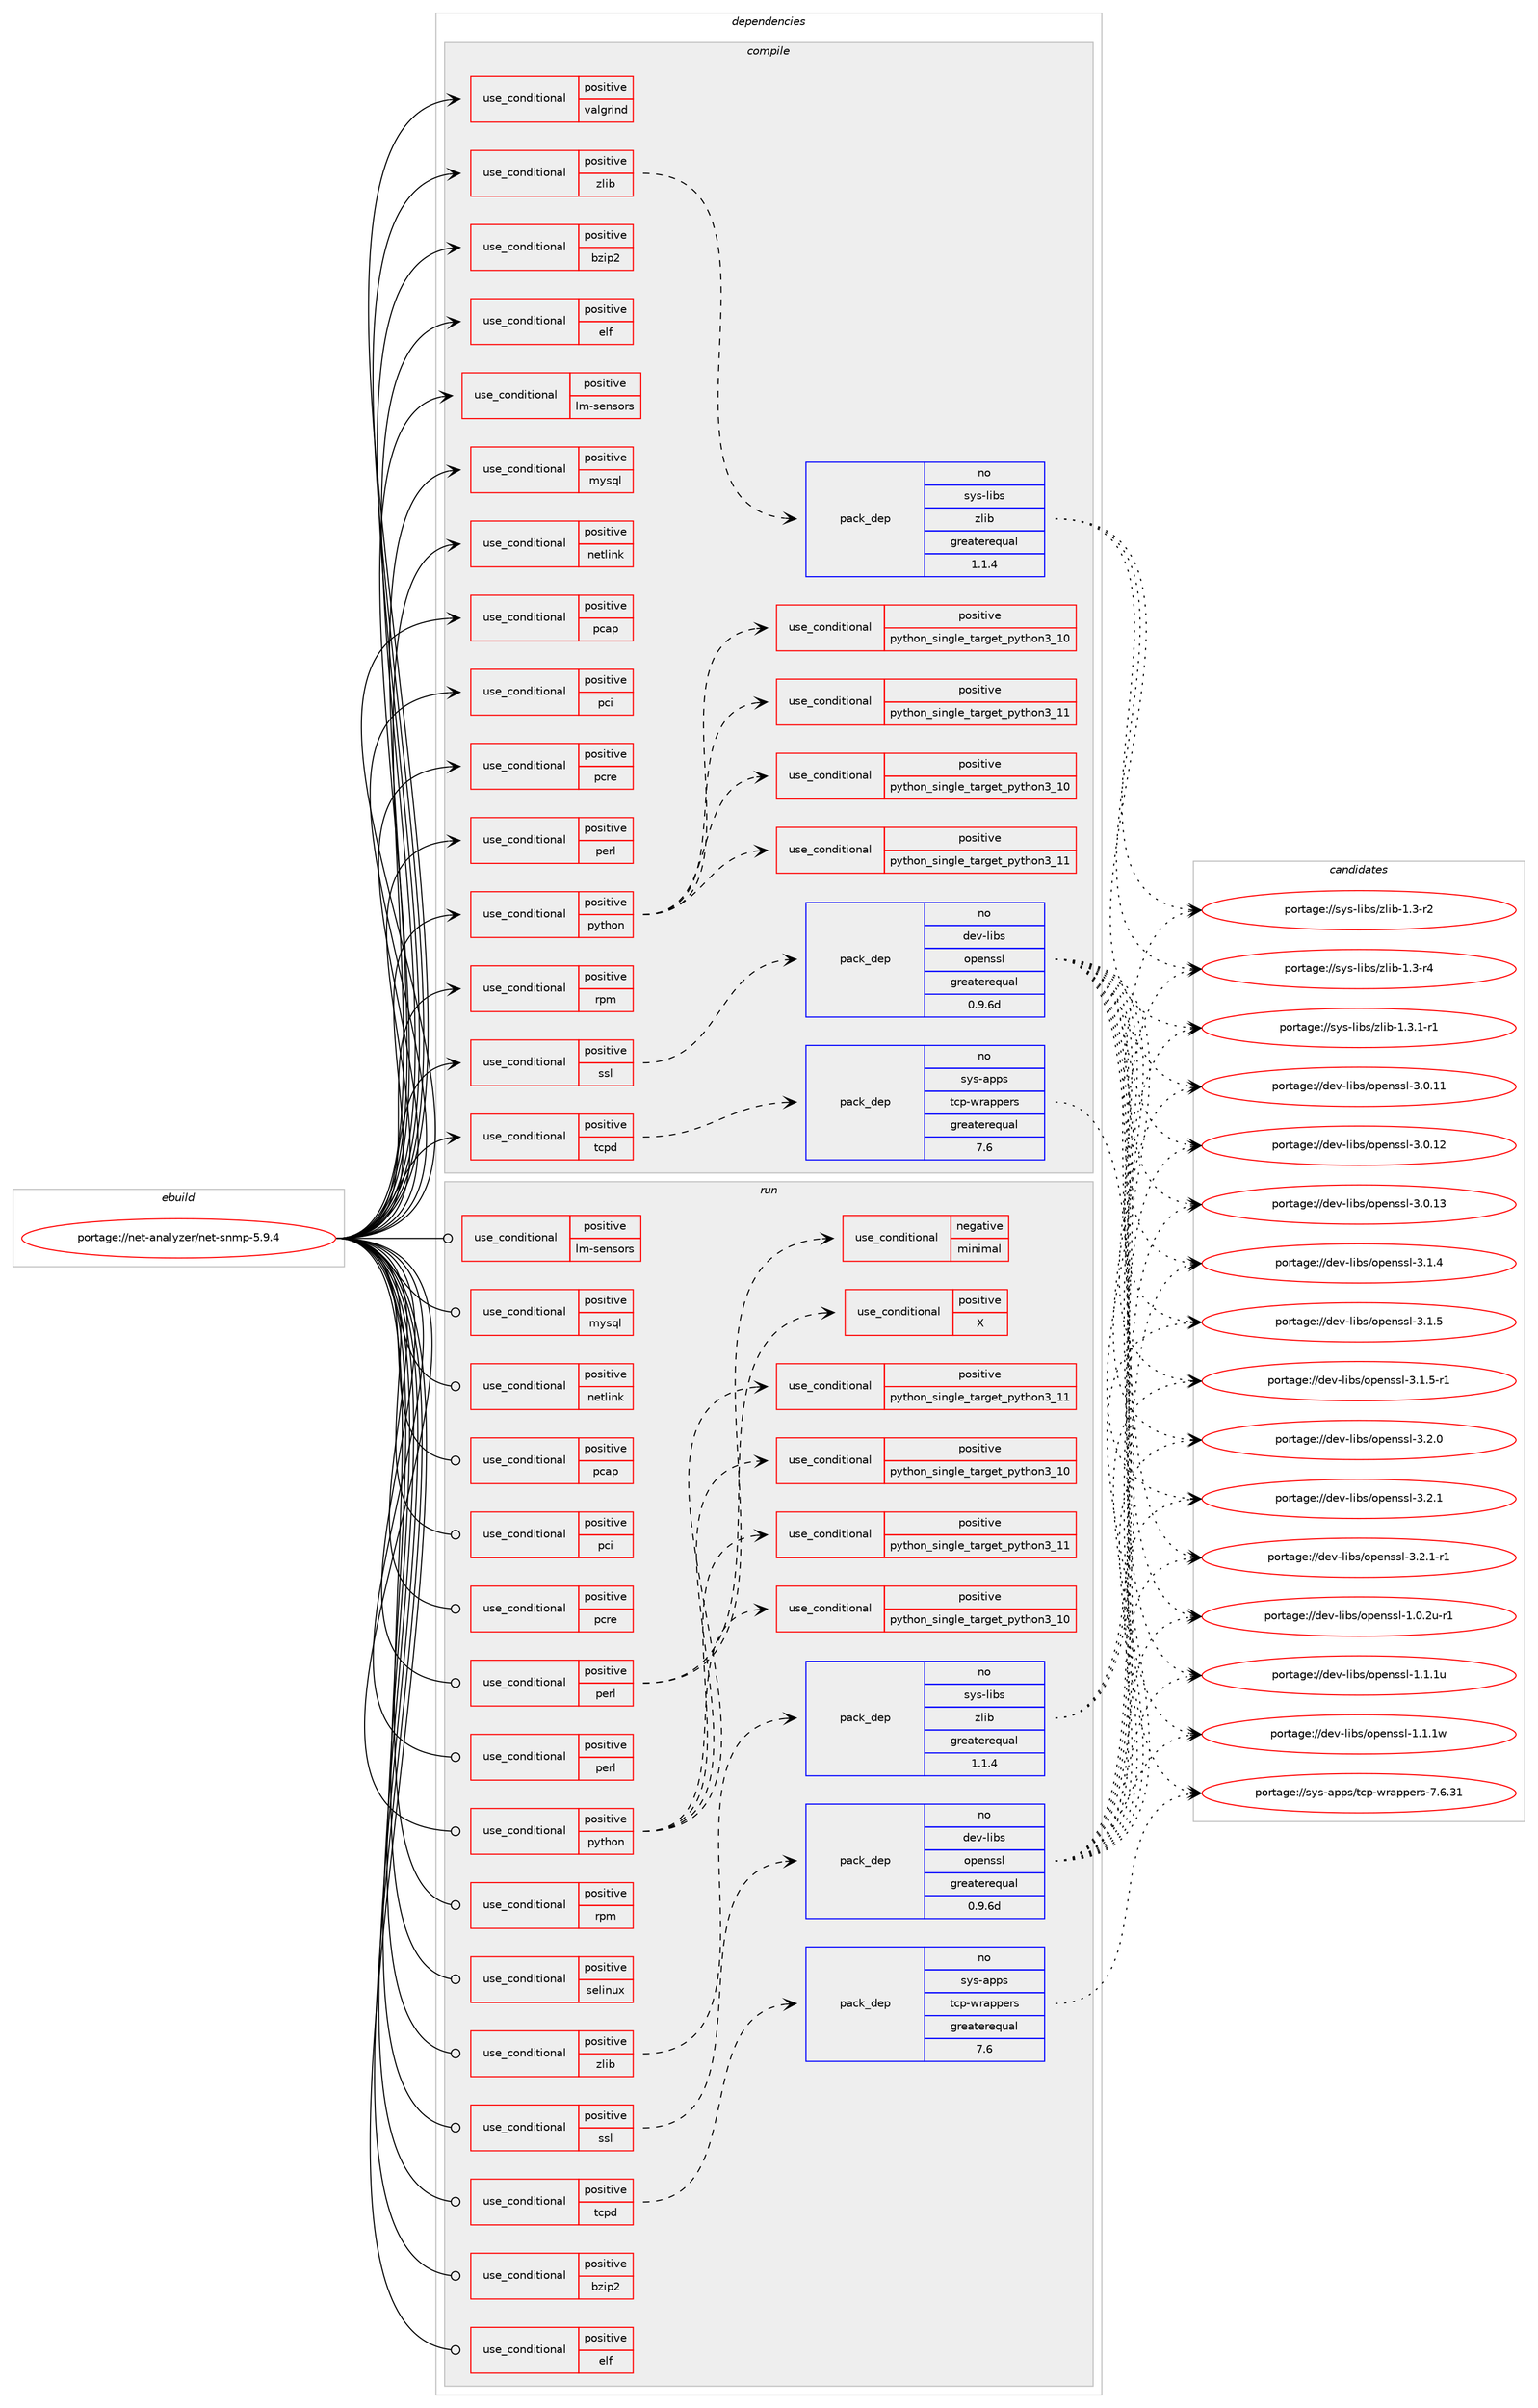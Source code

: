 digraph prolog {

# *************
# Graph options
# *************

newrank=true;
concentrate=true;
compound=true;
graph [rankdir=LR,fontname=Helvetica,fontsize=10,ranksep=1.5];#, ranksep=2.5, nodesep=0.2];
edge  [arrowhead=vee];
node  [fontname=Helvetica,fontsize=10];

# **********
# The ebuild
# **********

subgraph cluster_leftcol {
color=gray;
rank=same;
label=<<i>ebuild</i>>;
id [label="portage://net-analyzer/net-snmp-5.9.4", color=red, width=4, href="../net-analyzer/net-snmp-5.9.4.svg"];
}

# ****************
# The dependencies
# ****************

subgraph cluster_midcol {
color=gray;
label=<<i>dependencies</i>>;
subgraph cluster_compile {
fillcolor="#eeeeee";
style=filled;
label=<<i>compile</i>>;
subgraph cond186 {
dependency271 [label=<<TABLE BORDER="0" CELLBORDER="1" CELLSPACING="0" CELLPADDING="4"><TR><TD ROWSPAN="3" CELLPADDING="10">use_conditional</TD></TR><TR><TD>positive</TD></TR><TR><TD>bzip2</TD></TR></TABLE>>, shape=none, color=red];
# *** BEGIN UNKNOWN DEPENDENCY TYPE (TODO) ***
# dependency271 -> package_dependency(portage://net-analyzer/net-snmp-5.9.4,install,no,app-arch,bzip2,none,[,,],[],[])
# *** END UNKNOWN DEPENDENCY TYPE (TODO) ***

}
id:e -> dependency271:w [weight=20,style="solid",arrowhead="vee"];
subgraph cond187 {
dependency272 [label=<<TABLE BORDER="0" CELLBORDER="1" CELLSPACING="0" CELLPADDING="4"><TR><TD ROWSPAN="3" CELLPADDING="10">use_conditional</TD></TR><TR><TD>positive</TD></TR><TR><TD>elf</TD></TR></TABLE>>, shape=none, color=red];
# *** BEGIN UNKNOWN DEPENDENCY TYPE (TODO) ***
# dependency272 -> package_dependency(portage://net-analyzer/net-snmp-5.9.4,install,no,dev-libs,elfutils,none,[,,],[],[])
# *** END UNKNOWN DEPENDENCY TYPE (TODO) ***

}
id:e -> dependency272:w [weight=20,style="solid",arrowhead="vee"];
subgraph cond188 {
dependency273 [label=<<TABLE BORDER="0" CELLBORDER="1" CELLSPACING="0" CELLPADDING="4"><TR><TD ROWSPAN="3" CELLPADDING="10">use_conditional</TD></TR><TR><TD>positive</TD></TR><TR><TD>lm-sensors</TD></TR></TABLE>>, shape=none, color=red];
# *** BEGIN UNKNOWN DEPENDENCY TYPE (TODO) ***
# dependency273 -> package_dependency(portage://net-analyzer/net-snmp-5.9.4,install,no,sys-apps,lm-sensors,none,[,,],[],[])
# *** END UNKNOWN DEPENDENCY TYPE (TODO) ***

}
id:e -> dependency273:w [weight=20,style="solid",arrowhead="vee"];
subgraph cond189 {
dependency274 [label=<<TABLE BORDER="0" CELLBORDER="1" CELLSPACING="0" CELLPADDING="4"><TR><TD ROWSPAN="3" CELLPADDING="10">use_conditional</TD></TR><TR><TD>positive</TD></TR><TR><TD>mysql</TD></TR></TABLE>>, shape=none, color=red];
# *** BEGIN UNKNOWN DEPENDENCY TYPE (TODO) ***
# dependency274 -> package_dependency(portage://net-analyzer/net-snmp-5.9.4,install,no,dev-db,mysql-connector-c,none,[,,],[slot(0),equal],[])
# *** END UNKNOWN DEPENDENCY TYPE (TODO) ***

}
id:e -> dependency274:w [weight=20,style="solid",arrowhead="vee"];
subgraph cond190 {
dependency275 [label=<<TABLE BORDER="0" CELLBORDER="1" CELLSPACING="0" CELLPADDING="4"><TR><TD ROWSPAN="3" CELLPADDING="10">use_conditional</TD></TR><TR><TD>positive</TD></TR><TR><TD>netlink</TD></TR></TABLE>>, shape=none, color=red];
# *** BEGIN UNKNOWN DEPENDENCY TYPE (TODO) ***
# dependency275 -> package_dependency(portage://net-analyzer/net-snmp-5.9.4,install,no,dev-libs,libnl,none,[,,],[slot(3)],[])
# *** END UNKNOWN DEPENDENCY TYPE (TODO) ***

}
id:e -> dependency275:w [weight=20,style="solid",arrowhead="vee"];
subgraph cond191 {
dependency276 [label=<<TABLE BORDER="0" CELLBORDER="1" CELLSPACING="0" CELLPADDING="4"><TR><TD ROWSPAN="3" CELLPADDING="10">use_conditional</TD></TR><TR><TD>positive</TD></TR><TR><TD>pcap</TD></TR></TABLE>>, shape=none, color=red];
# *** BEGIN UNKNOWN DEPENDENCY TYPE (TODO) ***
# dependency276 -> package_dependency(portage://net-analyzer/net-snmp-5.9.4,install,no,net-libs,libpcap,none,[,,],[],[])
# *** END UNKNOWN DEPENDENCY TYPE (TODO) ***

}
id:e -> dependency276:w [weight=20,style="solid",arrowhead="vee"];
subgraph cond192 {
dependency277 [label=<<TABLE BORDER="0" CELLBORDER="1" CELLSPACING="0" CELLPADDING="4"><TR><TD ROWSPAN="3" CELLPADDING="10">use_conditional</TD></TR><TR><TD>positive</TD></TR><TR><TD>pci</TD></TR></TABLE>>, shape=none, color=red];
# *** BEGIN UNKNOWN DEPENDENCY TYPE (TODO) ***
# dependency277 -> package_dependency(portage://net-analyzer/net-snmp-5.9.4,install,no,sys-apps,pciutils,none,[,,],[],[])
# *** END UNKNOWN DEPENDENCY TYPE (TODO) ***

}
id:e -> dependency277:w [weight=20,style="solid",arrowhead="vee"];
subgraph cond193 {
dependency278 [label=<<TABLE BORDER="0" CELLBORDER="1" CELLSPACING="0" CELLPADDING="4"><TR><TD ROWSPAN="3" CELLPADDING="10">use_conditional</TD></TR><TR><TD>positive</TD></TR><TR><TD>pcre</TD></TR></TABLE>>, shape=none, color=red];
# *** BEGIN UNKNOWN DEPENDENCY TYPE (TODO) ***
# dependency278 -> package_dependency(portage://net-analyzer/net-snmp-5.9.4,install,no,dev-libs,libpcre,none,[,,],[],[])
# *** END UNKNOWN DEPENDENCY TYPE (TODO) ***

}
id:e -> dependency278:w [weight=20,style="solid",arrowhead="vee"];
subgraph cond194 {
dependency279 [label=<<TABLE BORDER="0" CELLBORDER="1" CELLSPACING="0" CELLPADDING="4"><TR><TD ROWSPAN="3" CELLPADDING="10">use_conditional</TD></TR><TR><TD>positive</TD></TR><TR><TD>perl</TD></TR></TABLE>>, shape=none, color=red];
# *** BEGIN UNKNOWN DEPENDENCY TYPE (TODO) ***
# dependency279 -> package_dependency(portage://net-analyzer/net-snmp-5.9.4,install,no,dev-lang,perl,none,[,,],any_same_slot,[])
# *** END UNKNOWN DEPENDENCY TYPE (TODO) ***

}
id:e -> dependency279:w [weight=20,style="solid",arrowhead="vee"];
subgraph cond195 {
dependency280 [label=<<TABLE BORDER="0" CELLBORDER="1" CELLSPACING="0" CELLPADDING="4"><TR><TD ROWSPAN="3" CELLPADDING="10">use_conditional</TD></TR><TR><TD>positive</TD></TR><TR><TD>python</TD></TR></TABLE>>, shape=none, color=red];
subgraph cond196 {
dependency281 [label=<<TABLE BORDER="0" CELLBORDER="1" CELLSPACING="0" CELLPADDING="4"><TR><TD ROWSPAN="3" CELLPADDING="10">use_conditional</TD></TR><TR><TD>positive</TD></TR><TR><TD>python_single_target_python3_10</TD></TR></TABLE>>, shape=none, color=red];
# *** BEGIN UNKNOWN DEPENDENCY TYPE (TODO) ***
# dependency281 -> package_dependency(portage://net-analyzer/net-snmp-5.9.4,install,no,dev-python,setuptools,none,[,,],[],[use(enable(python_targets_python3_10),negative)])
# *** END UNKNOWN DEPENDENCY TYPE (TODO) ***

}
dependency280:e -> dependency281:w [weight=20,style="dashed",arrowhead="vee"];
subgraph cond197 {
dependency282 [label=<<TABLE BORDER="0" CELLBORDER="1" CELLSPACING="0" CELLPADDING="4"><TR><TD ROWSPAN="3" CELLPADDING="10">use_conditional</TD></TR><TR><TD>positive</TD></TR><TR><TD>python_single_target_python3_11</TD></TR></TABLE>>, shape=none, color=red];
# *** BEGIN UNKNOWN DEPENDENCY TYPE (TODO) ***
# dependency282 -> package_dependency(portage://net-analyzer/net-snmp-5.9.4,install,no,dev-python,setuptools,none,[,,],[],[use(enable(python_targets_python3_11),negative)])
# *** END UNKNOWN DEPENDENCY TYPE (TODO) ***

}
dependency280:e -> dependency282:w [weight=20,style="dashed",arrowhead="vee"];
subgraph cond198 {
dependency283 [label=<<TABLE BORDER="0" CELLBORDER="1" CELLSPACING="0" CELLPADDING="4"><TR><TD ROWSPAN="3" CELLPADDING="10">use_conditional</TD></TR><TR><TD>positive</TD></TR><TR><TD>python_single_target_python3_10</TD></TR></TABLE>>, shape=none, color=red];
# *** BEGIN UNKNOWN DEPENDENCY TYPE (TODO) ***
# dependency283 -> package_dependency(portage://net-analyzer/net-snmp-5.9.4,install,no,dev-lang,python,none,[,,],[slot(3.10)],[])
# *** END UNKNOWN DEPENDENCY TYPE (TODO) ***

}
dependency280:e -> dependency283:w [weight=20,style="dashed",arrowhead="vee"];
subgraph cond199 {
dependency284 [label=<<TABLE BORDER="0" CELLBORDER="1" CELLSPACING="0" CELLPADDING="4"><TR><TD ROWSPAN="3" CELLPADDING="10">use_conditional</TD></TR><TR><TD>positive</TD></TR><TR><TD>python_single_target_python3_11</TD></TR></TABLE>>, shape=none, color=red];
# *** BEGIN UNKNOWN DEPENDENCY TYPE (TODO) ***
# dependency284 -> package_dependency(portage://net-analyzer/net-snmp-5.9.4,install,no,dev-lang,python,none,[,,],[slot(3.11)],[])
# *** END UNKNOWN DEPENDENCY TYPE (TODO) ***

}
dependency280:e -> dependency284:w [weight=20,style="dashed",arrowhead="vee"];
}
id:e -> dependency280:w [weight=20,style="solid",arrowhead="vee"];
subgraph cond200 {
dependency285 [label=<<TABLE BORDER="0" CELLBORDER="1" CELLSPACING="0" CELLPADDING="4"><TR><TD ROWSPAN="3" CELLPADDING="10">use_conditional</TD></TR><TR><TD>positive</TD></TR><TR><TD>rpm</TD></TR></TABLE>>, shape=none, color=red];
# *** BEGIN UNKNOWN DEPENDENCY TYPE (TODO) ***
# dependency285 -> package_dependency(portage://net-analyzer/net-snmp-5.9.4,install,no,app-arch,rpm,none,[,,],[],[])
# *** END UNKNOWN DEPENDENCY TYPE (TODO) ***

# *** BEGIN UNKNOWN DEPENDENCY TYPE (TODO) ***
# dependency285 -> package_dependency(portage://net-analyzer/net-snmp-5.9.4,install,no,dev-libs,popt,none,[,,],[],[])
# *** END UNKNOWN DEPENDENCY TYPE (TODO) ***

}
id:e -> dependency285:w [weight=20,style="solid",arrowhead="vee"];
subgraph cond201 {
dependency286 [label=<<TABLE BORDER="0" CELLBORDER="1" CELLSPACING="0" CELLPADDING="4"><TR><TD ROWSPAN="3" CELLPADDING="10">use_conditional</TD></TR><TR><TD>positive</TD></TR><TR><TD>ssl</TD></TR></TABLE>>, shape=none, color=red];
subgraph pack76 {
dependency287 [label=<<TABLE BORDER="0" CELLBORDER="1" CELLSPACING="0" CELLPADDING="4" WIDTH="220"><TR><TD ROWSPAN="6" CELLPADDING="30">pack_dep</TD></TR><TR><TD WIDTH="110">no</TD></TR><TR><TD>dev-libs</TD></TR><TR><TD>openssl</TD></TR><TR><TD>greaterequal</TD></TR><TR><TD>0.9.6d</TD></TR></TABLE>>, shape=none, color=blue];
}
dependency286:e -> dependency287:w [weight=20,style="dashed",arrowhead="vee"];
}
id:e -> dependency286:w [weight=20,style="solid",arrowhead="vee"];
subgraph cond202 {
dependency288 [label=<<TABLE BORDER="0" CELLBORDER="1" CELLSPACING="0" CELLPADDING="4"><TR><TD ROWSPAN="3" CELLPADDING="10">use_conditional</TD></TR><TR><TD>positive</TD></TR><TR><TD>tcpd</TD></TR></TABLE>>, shape=none, color=red];
subgraph pack77 {
dependency289 [label=<<TABLE BORDER="0" CELLBORDER="1" CELLSPACING="0" CELLPADDING="4" WIDTH="220"><TR><TD ROWSPAN="6" CELLPADDING="30">pack_dep</TD></TR><TR><TD WIDTH="110">no</TD></TR><TR><TD>sys-apps</TD></TR><TR><TD>tcp-wrappers</TD></TR><TR><TD>greaterequal</TD></TR><TR><TD>7.6</TD></TR></TABLE>>, shape=none, color=blue];
}
dependency288:e -> dependency289:w [weight=20,style="dashed",arrowhead="vee"];
}
id:e -> dependency288:w [weight=20,style="solid",arrowhead="vee"];
subgraph cond203 {
dependency290 [label=<<TABLE BORDER="0" CELLBORDER="1" CELLSPACING="0" CELLPADDING="4"><TR><TD ROWSPAN="3" CELLPADDING="10">use_conditional</TD></TR><TR><TD>positive</TD></TR><TR><TD>valgrind</TD></TR></TABLE>>, shape=none, color=red];
# *** BEGIN UNKNOWN DEPENDENCY TYPE (TODO) ***
# dependency290 -> package_dependency(portage://net-analyzer/net-snmp-5.9.4,install,no,dev-debug,valgrind,none,[,,],[],[])
# *** END UNKNOWN DEPENDENCY TYPE (TODO) ***

}
id:e -> dependency290:w [weight=20,style="solid",arrowhead="vee"];
subgraph cond204 {
dependency291 [label=<<TABLE BORDER="0" CELLBORDER="1" CELLSPACING="0" CELLPADDING="4"><TR><TD ROWSPAN="3" CELLPADDING="10">use_conditional</TD></TR><TR><TD>positive</TD></TR><TR><TD>zlib</TD></TR></TABLE>>, shape=none, color=red];
subgraph pack78 {
dependency292 [label=<<TABLE BORDER="0" CELLBORDER="1" CELLSPACING="0" CELLPADDING="4" WIDTH="220"><TR><TD ROWSPAN="6" CELLPADDING="30">pack_dep</TD></TR><TR><TD WIDTH="110">no</TD></TR><TR><TD>sys-libs</TD></TR><TR><TD>zlib</TD></TR><TR><TD>greaterequal</TD></TR><TR><TD>1.1.4</TD></TR></TABLE>>, shape=none, color=blue];
}
dependency291:e -> dependency292:w [weight=20,style="dashed",arrowhead="vee"];
}
id:e -> dependency291:w [weight=20,style="solid",arrowhead="vee"];
# *** BEGIN UNKNOWN DEPENDENCY TYPE (TODO) ***
# id -> package_dependency(portage://net-analyzer/net-snmp-5.9.4,install,no,virtual,libcrypt,none,[,,],any_same_slot,[])
# *** END UNKNOWN DEPENDENCY TYPE (TODO) ***

}
subgraph cluster_compileandrun {
fillcolor="#eeeeee";
style=filled;
label=<<i>compile and run</i>>;
}
subgraph cluster_run {
fillcolor="#eeeeee";
style=filled;
label=<<i>run</i>>;
subgraph cond205 {
dependency293 [label=<<TABLE BORDER="0" CELLBORDER="1" CELLSPACING="0" CELLPADDING="4"><TR><TD ROWSPAN="3" CELLPADDING="10">use_conditional</TD></TR><TR><TD>positive</TD></TR><TR><TD>bzip2</TD></TR></TABLE>>, shape=none, color=red];
# *** BEGIN UNKNOWN DEPENDENCY TYPE (TODO) ***
# dependency293 -> package_dependency(portage://net-analyzer/net-snmp-5.9.4,run,no,app-arch,bzip2,none,[,,],[],[])
# *** END UNKNOWN DEPENDENCY TYPE (TODO) ***

}
id:e -> dependency293:w [weight=20,style="solid",arrowhead="odot"];
subgraph cond206 {
dependency294 [label=<<TABLE BORDER="0" CELLBORDER="1" CELLSPACING="0" CELLPADDING="4"><TR><TD ROWSPAN="3" CELLPADDING="10">use_conditional</TD></TR><TR><TD>positive</TD></TR><TR><TD>elf</TD></TR></TABLE>>, shape=none, color=red];
# *** BEGIN UNKNOWN DEPENDENCY TYPE (TODO) ***
# dependency294 -> package_dependency(portage://net-analyzer/net-snmp-5.9.4,run,no,dev-libs,elfutils,none,[,,],[],[])
# *** END UNKNOWN DEPENDENCY TYPE (TODO) ***

}
id:e -> dependency294:w [weight=20,style="solid",arrowhead="odot"];
subgraph cond207 {
dependency295 [label=<<TABLE BORDER="0" CELLBORDER="1" CELLSPACING="0" CELLPADDING="4"><TR><TD ROWSPAN="3" CELLPADDING="10">use_conditional</TD></TR><TR><TD>positive</TD></TR><TR><TD>lm-sensors</TD></TR></TABLE>>, shape=none, color=red];
# *** BEGIN UNKNOWN DEPENDENCY TYPE (TODO) ***
# dependency295 -> package_dependency(portage://net-analyzer/net-snmp-5.9.4,run,no,sys-apps,lm-sensors,none,[,,],[],[])
# *** END UNKNOWN DEPENDENCY TYPE (TODO) ***

}
id:e -> dependency295:w [weight=20,style="solid",arrowhead="odot"];
subgraph cond208 {
dependency296 [label=<<TABLE BORDER="0" CELLBORDER="1" CELLSPACING="0" CELLPADDING="4"><TR><TD ROWSPAN="3" CELLPADDING="10">use_conditional</TD></TR><TR><TD>positive</TD></TR><TR><TD>mysql</TD></TR></TABLE>>, shape=none, color=red];
# *** BEGIN UNKNOWN DEPENDENCY TYPE (TODO) ***
# dependency296 -> package_dependency(portage://net-analyzer/net-snmp-5.9.4,run,no,dev-db,mysql-connector-c,none,[,,],[slot(0),equal],[])
# *** END UNKNOWN DEPENDENCY TYPE (TODO) ***

}
id:e -> dependency296:w [weight=20,style="solid",arrowhead="odot"];
subgraph cond209 {
dependency297 [label=<<TABLE BORDER="0" CELLBORDER="1" CELLSPACING="0" CELLPADDING="4"><TR><TD ROWSPAN="3" CELLPADDING="10">use_conditional</TD></TR><TR><TD>positive</TD></TR><TR><TD>netlink</TD></TR></TABLE>>, shape=none, color=red];
# *** BEGIN UNKNOWN DEPENDENCY TYPE (TODO) ***
# dependency297 -> package_dependency(portage://net-analyzer/net-snmp-5.9.4,run,no,dev-libs,libnl,none,[,,],[slot(3)],[])
# *** END UNKNOWN DEPENDENCY TYPE (TODO) ***

}
id:e -> dependency297:w [weight=20,style="solid",arrowhead="odot"];
subgraph cond210 {
dependency298 [label=<<TABLE BORDER="0" CELLBORDER="1" CELLSPACING="0" CELLPADDING="4"><TR><TD ROWSPAN="3" CELLPADDING="10">use_conditional</TD></TR><TR><TD>positive</TD></TR><TR><TD>pcap</TD></TR></TABLE>>, shape=none, color=red];
# *** BEGIN UNKNOWN DEPENDENCY TYPE (TODO) ***
# dependency298 -> package_dependency(portage://net-analyzer/net-snmp-5.9.4,run,no,net-libs,libpcap,none,[,,],[],[])
# *** END UNKNOWN DEPENDENCY TYPE (TODO) ***

}
id:e -> dependency298:w [weight=20,style="solid",arrowhead="odot"];
subgraph cond211 {
dependency299 [label=<<TABLE BORDER="0" CELLBORDER="1" CELLSPACING="0" CELLPADDING="4"><TR><TD ROWSPAN="3" CELLPADDING="10">use_conditional</TD></TR><TR><TD>positive</TD></TR><TR><TD>pci</TD></TR></TABLE>>, shape=none, color=red];
# *** BEGIN UNKNOWN DEPENDENCY TYPE (TODO) ***
# dependency299 -> package_dependency(portage://net-analyzer/net-snmp-5.9.4,run,no,sys-apps,pciutils,none,[,,],[],[])
# *** END UNKNOWN DEPENDENCY TYPE (TODO) ***

}
id:e -> dependency299:w [weight=20,style="solid",arrowhead="odot"];
subgraph cond212 {
dependency300 [label=<<TABLE BORDER="0" CELLBORDER="1" CELLSPACING="0" CELLPADDING="4"><TR><TD ROWSPAN="3" CELLPADDING="10">use_conditional</TD></TR><TR><TD>positive</TD></TR><TR><TD>pcre</TD></TR></TABLE>>, shape=none, color=red];
# *** BEGIN UNKNOWN DEPENDENCY TYPE (TODO) ***
# dependency300 -> package_dependency(portage://net-analyzer/net-snmp-5.9.4,run,no,dev-libs,libpcre,none,[,,],[],[])
# *** END UNKNOWN DEPENDENCY TYPE (TODO) ***

}
id:e -> dependency300:w [weight=20,style="solid",arrowhead="odot"];
subgraph cond213 {
dependency301 [label=<<TABLE BORDER="0" CELLBORDER="1" CELLSPACING="0" CELLPADDING="4"><TR><TD ROWSPAN="3" CELLPADDING="10">use_conditional</TD></TR><TR><TD>positive</TD></TR><TR><TD>perl</TD></TR></TABLE>>, shape=none, color=red];
subgraph cond214 {
dependency302 [label=<<TABLE BORDER="0" CELLBORDER="1" CELLSPACING="0" CELLPADDING="4"><TR><TD ROWSPAN="3" CELLPADDING="10">use_conditional</TD></TR><TR><TD>positive</TD></TR><TR><TD>X</TD></TR></TABLE>>, shape=none, color=red];
# *** BEGIN UNKNOWN DEPENDENCY TYPE (TODO) ***
# dependency302 -> package_dependency(portage://net-analyzer/net-snmp-5.9.4,run,no,dev-perl,Tk,none,[,,],[],[])
# *** END UNKNOWN DEPENDENCY TYPE (TODO) ***

}
dependency301:e -> dependency302:w [weight=20,style="dashed",arrowhead="vee"];
subgraph cond215 {
dependency303 [label=<<TABLE BORDER="0" CELLBORDER="1" CELLSPACING="0" CELLPADDING="4"><TR><TD ROWSPAN="3" CELLPADDING="10">use_conditional</TD></TR><TR><TD>negative</TD></TR><TR><TD>minimal</TD></TR></TABLE>>, shape=none, color=red];
# *** BEGIN UNKNOWN DEPENDENCY TYPE (TODO) ***
# dependency303 -> package_dependency(portage://net-analyzer/net-snmp-5.9.4,run,no,virtual,perl-Carp,none,[,,],[],[])
# *** END UNKNOWN DEPENDENCY TYPE (TODO) ***

# *** BEGIN UNKNOWN DEPENDENCY TYPE (TODO) ***
# dependency303 -> package_dependency(portage://net-analyzer/net-snmp-5.9.4,run,no,virtual,perl-Data-Dumper,none,[,,],[],[])
# *** END UNKNOWN DEPENDENCY TYPE (TODO) ***

# *** BEGIN UNKNOWN DEPENDENCY TYPE (TODO) ***
# dependency303 -> package_dependency(portage://net-analyzer/net-snmp-5.9.4,run,no,virtual,perl-Getopt-Long,none,[,,],[],[])
# *** END UNKNOWN DEPENDENCY TYPE (TODO) ***

# *** BEGIN UNKNOWN DEPENDENCY TYPE (TODO) ***
# dependency303 -> package_dependency(portage://net-analyzer/net-snmp-5.9.4,run,no,dev-perl,JSON,none,[,,],[],[])
# *** END UNKNOWN DEPENDENCY TYPE (TODO) ***

# *** BEGIN UNKNOWN DEPENDENCY TYPE (TODO) ***
# dependency303 -> package_dependency(portage://net-analyzer/net-snmp-5.9.4,run,no,dev-perl,Mail-Sender,none,[,,],[],[])
# *** END UNKNOWN DEPENDENCY TYPE (TODO) ***

# *** BEGIN UNKNOWN DEPENDENCY TYPE (TODO) ***
# dependency303 -> package_dependency(portage://net-analyzer/net-snmp-5.9.4,run,no,dev-perl,TermReadKey,none,[,,],[],[])
# *** END UNKNOWN DEPENDENCY TYPE (TODO) ***

# *** BEGIN UNKNOWN DEPENDENCY TYPE (TODO) ***
# dependency303 -> package_dependency(portage://net-analyzer/net-snmp-5.9.4,run,no,virtual,perl-Term-ReadLine,none,[,,],[],[])
# *** END UNKNOWN DEPENDENCY TYPE (TODO) ***

}
dependency301:e -> dependency303:w [weight=20,style="dashed",arrowhead="vee"];
}
id:e -> dependency301:w [weight=20,style="solid",arrowhead="odot"];
subgraph cond216 {
dependency304 [label=<<TABLE BORDER="0" CELLBORDER="1" CELLSPACING="0" CELLPADDING="4"><TR><TD ROWSPAN="3" CELLPADDING="10">use_conditional</TD></TR><TR><TD>positive</TD></TR><TR><TD>perl</TD></TR></TABLE>>, shape=none, color=red];
# *** BEGIN UNKNOWN DEPENDENCY TYPE (TODO) ***
# dependency304 -> package_dependency(portage://net-analyzer/net-snmp-5.9.4,run,no,dev-lang,perl,none,[,,],any_same_slot,[])
# *** END UNKNOWN DEPENDENCY TYPE (TODO) ***

}
id:e -> dependency304:w [weight=20,style="solid",arrowhead="odot"];
subgraph cond217 {
dependency305 [label=<<TABLE BORDER="0" CELLBORDER="1" CELLSPACING="0" CELLPADDING="4"><TR><TD ROWSPAN="3" CELLPADDING="10">use_conditional</TD></TR><TR><TD>positive</TD></TR><TR><TD>python</TD></TR></TABLE>>, shape=none, color=red];
subgraph cond218 {
dependency306 [label=<<TABLE BORDER="0" CELLBORDER="1" CELLSPACING="0" CELLPADDING="4"><TR><TD ROWSPAN="3" CELLPADDING="10">use_conditional</TD></TR><TR><TD>positive</TD></TR><TR><TD>python_single_target_python3_10</TD></TR></TABLE>>, shape=none, color=red];
# *** BEGIN UNKNOWN DEPENDENCY TYPE (TODO) ***
# dependency306 -> package_dependency(portage://net-analyzer/net-snmp-5.9.4,run,no,dev-python,setuptools,none,[,,],[],[use(enable(python_targets_python3_10),negative)])
# *** END UNKNOWN DEPENDENCY TYPE (TODO) ***

}
dependency305:e -> dependency306:w [weight=20,style="dashed",arrowhead="vee"];
subgraph cond219 {
dependency307 [label=<<TABLE BORDER="0" CELLBORDER="1" CELLSPACING="0" CELLPADDING="4"><TR><TD ROWSPAN="3" CELLPADDING="10">use_conditional</TD></TR><TR><TD>positive</TD></TR><TR><TD>python_single_target_python3_11</TD></TR></TABLE>>, shape=none, color=red];
# *** BEGIN UNKNOWN DEPENDENCY TYPE (TODO) ***
# dependency307 -> package_dependency(portage://net-analyzer/net-snmp-5.9.4,run,no,dev-python,setuptools,none,[,,],[],[use(enable(python_targets_python3_11),negative)])
# *** END UNKNOWN DEPENDENCY TYPE (TODO) ***

}
dependency305:e -> dependency307:w [weight=20,style="dashed",arrowhead="vee"];
subgraph cond220 {
dependency308 [label=<<TABLE BORDER="0" CELLBORDER="1" CELLSPACING="0" CELLPADDING="4"><TR><TD ROWSPAN="3" CELLPADDING="10">use_conditional</TD></TR><TR><TD>positive</TD></TR><TR><TD>python_single_target_python3_10</TD></TR></TABLE>>, shape=none, color=red];
# *** BEGIN UNKNOWN DEPENDENCY TYPE (TODO) ***
# dependency308 -> package_dependency(portage://net-analyzer/net-snmp-5.9.4,run,no,dev-lang,python,none,[,,],[slot(3.10)],[])
# *** END UNKNOWN DEPENDENCY TYPE (TODO) ***

}
dependency305:e -> dependency308:w [weight=20,style="dashed",arrowhead="vee"];
subgraph cond221 {
dependency309 [label=<<TABLE BORDER="0" CELLBORDER="1" CELLSPACING="0" CELLPADDING="4"><TR><TD ROWSPAN="3" CELLPADDING="10">use_conditional</TD></TR><TR><TD>positive</TD></TR><TR><TD>python_single_target_python3_11</TD></TR></TABLE>>, shape=none, color=red];
# *** BEGIN UNKNOWN DEPENDENCY TYPE (TODO) ***
# dependency309 -> package_dependency(portage://net-analyzer/net-snmp-5.9.4,run,no,dev-lang,python,none,[,,],[slot(3.11)],[])
# *** END UNKNOWN DEPENDENCY TYPE (TODO) ***

}
dependency305:e -> dependency309:w [weight=20,style="dashed",arrowhead="vee"];
}
id:e -> dependency305:w [weight=20,style="solid",arrowhead="odot"];
subgraph cond222 {
dependency310 [label=<<TABLE BORDER="0" CELLBORDER="1" CELLSPACING="0" CELLPADDING="4"><TR><TD ROWSPAN="3" CELLPADDING="10">use_conditional</TD></TR><TR><TD>positive</TD></TR><TR><TD>rpm</TD></TR></TABLE>>, shape=none, color=red];
# *** BEGIN UNKNOWN DEPENDENCY TYPE (TODO) ***
# dependency310 -> package_dependency(portage://net-analyzer/net-snmp-5.9.4,run,no,app-arch,rpm,none,[,,],[],[])
# *** END UNKNOWN DEPENDENCY TYPE (TODO) ***

# *** BEGIN UNKNOWN DEPENDENCY TYPE (TODO) ***
# dependency310 -> package_dependency(portage://net-analyzer/net-snmp-5.9.4,run,no,dev-libs,popt,none,[,,],[],[])
# *** END UNKNOWN DEPENDENCY TYPE (TODO) ***

}
id:e -> dependency310:w [weight=20,style="solid",arrowhead="odot"];
subgraph cond223 {
dependency311 [label=<<TABLE BORDER="0" CELLBORDER="1" CELLSPACING="0" CELLPADDING="4"><TR><TD ROWSPAN="3" CELLPADDING="10">use_conditional</TD></TR><TR><TD>positive</TD></TR><TR><TD>selinux</TD></TR></TABLE>>, shape=none, color=red];
# *** BEGIN UNKNOWN DEPENDENCY TYPE (TODO) ***
# dependency311 -> package_dependency(portage://net-analyzer/net-snmp-5.9.4,run,no,sec-policy,selinux-snmp,none,[,,],[],[])
# *** END UNKNOWN DEPENDENCY TYPE (TODO) ***

}
id:e -> dependency311:w [weight=20,style="solid",arrowhead="odot"];
subgraph cond224 {
dependency312 [label=<<TABLE BORDER="0" CELLBORDER="1" CELLSPACING="0" CELLPADDING="4"><TR><TD ROWSPAN="3" CELLPADDING="10">use_conditional</TD></TR><TR><TD>positive</TD></TR><TR><TD>ssl</TD></TR></TABLE>>, shape=none, color=red];
subgraph pack79 {
dependency313 [label=<<TABLE BORDER="0" CELLBORDER="1" CELLSPACING="0" CELLPADDING="4" WIDTH="220"><TR><TD ROWSPAN="6" CELLPADDING="30">pack_dep</TD></TR><TR><TD WIDTH="110">no</TD></TR><TR><TD>dev-libs</TD></TR><TR><TD>openssl</TD></TR><TR><TD>greaterequal</TD></TR><TR><TD>0.9.6d</TD></TR></TABLE>>, shape=none, color=blue];
}
dependency312:e -> dependency313:w [weight=20,style="dashed",arrowhead="vee"];
}
id:e -> dependency312:w [weight=20,style="solid",arrowhead="odot"];
subgraph cond225 {
dependency314 [label=<<TABLE BORDER="0" CELLBORDER="1" CELLSPACING="0" CELLPADDING="4"><TR><TD ROWSPAN="3" CELLPADDING="10">use_conditional</TD></TR><TR><TD>positive</TD></TR><TR><TD>tcpd</TD></TR></TABLE>>, shape=none, color=red];
subgraph pack80 {
dependency315 [label=<<TABLE BORDER="0" CELLBORDER="1" CELLSPACING="0" CELLPADDING="4" WIDTH="220"><TR><TD ROWSPAN="6" CELLPADDING="30">pack_dep</TD></TR><TR><TD WIDTH="110">no</TD></TR><TR><TD>sys-apps</TD></TR><TR><TD>tcp-wrappers</TD></TR><TR><TD>greaterequal</TD></TR><TR><TD>7.6</TD></TR></TABLE>>, shape=none, color=blue];
}
dependency314:e -> dependency315:w [weight=20,style="dashed",arrowhead="vee"];
}
id:e -> dependency314:w [weight=20,style="solid",arrowhead="odot"];
subgraph cond226 {
dependency316 [label=<<TABLE BORDER="0" CELLBORDER="1" CELLSPACING="0" CELLPADDING="4"><TR><TD ROWSPAN="3" CELLPADDING="10">use_conditional</TD></TR><TR><TD>positive</TD></TR><TR><TD>zlib</TD></TR></TABLE>>, shape=none, color=red];
subgraph pack81 {
dependency317 [label=<<TABLE BORDER="0" CELLBORDER="1" CELLSPACING="0" CELLPADDING="4" WIDTH="220"><TR><TD ROWSPAN="6" CELLPADDING="30">pack_dep</TD></TR><TR><TD WIDTH="110">no</TD></TR><TR><TD>sys-libs</TD></TR><TR><TD>zlib</TD></TR><TR><TD>greaterequal</TD></TR><TR><TD>1.1.4</TD></TR></TABLE>>, shape=none, color=blue];
}
dependency316:e -> dependency317:w [weight=20,style="dashed",arrowhead="vee"];
}
id:e -> dependency316:w [weight=20,style="solid",arrowhead="odot"];
# *** BEGIN UNKNOWN DEPENDENCY TYPE (TODO) ***
# id -> package_dependency(portage://net-analyzer/net-snmp-5.9.4,run,no,virtual,libcrypt,none,[,,],any_same_slot,[])
# *** END UNKNOWN DEPENDENCY TYPE (TODO) ***

}
}

# **************
# The candidates
# **************

subgraph cluster_choices {
rank=same;
color=gray;
label=<<i>candidates</i>>;

subgraph choice76 {
color=black;
nodesep=1;
choice1001011184510810598115471111121011101151151084549464846501174511449 [label="portage://dev-libs/openssl-1.0.2u-r1", color=red, width=4,href="../dev-libs/openssl-1.0.2u-r1.svg"];
choice100101118451081059811547111112101110115115108454946494649117 [label="portage://dev-libs/openssl-1.1.1u", color=red, width=4,href="../dev-libs/openssl-1.1.1u.svg"];
choice100101118451081059811547111112101110115115108454946494649119 [label="portage://dev-libs/openssl-1.1.1w", color=red, width=4,href="../dev-libs/openssl-1.1.1w.svg"];
choice10010111845108105981154711111210111011511510845514648464949 [label="portage://dev-libs/openssl-3.0.11", color=red, width=4,href="../dev-libs/openssl-3.0.11.svg"];
choice10010111845108105981154711111210111011511510845514648464950 [label="portage://dev-libs/openssl-3.0.12", color=red, width=4,href="../dev-libs/openssl-3.0.12.svg"];
choice10010111845108105981154711111210111011511510845514648464951 [label="portage://dev-libs/openssl-3.0.13", color=red, width=4,href="../dev-libs/openssl-3.0.13.svg"];
choice100101118451081059811547111112101110115115108455146494652 [label="portage://dev-libs/openssl-3.1.4", color=red, width=4,href="../dev-libs/openssl-3.1.4.svg"];
choice100101118451081059811547111112101110115115108455146494653 [label="portage://dev-libs/openssl-3.1.5", color=red, width=4,href="../dev-libs/openssl-3.1.5.svg"];
choice1001011184510810598115471111121011101151151084551464946534511449 [label="portage://dev-libs/openssl-3.1.5-r1", color=red, width=4,href="../dev-libs/openssl-3.1.5-r1.svg"];
choice100101118451081059811547111112101110115115108455146504648 [label="portage://dev-libs/openssl-3.2.0", color=red, width=4,href="../dev-libs/openssl-3.2.0.svg"];
choice100101118451081059811547111112101110115115108455146504649 [label="portage://dev-libs/openssl-3.2.1", color=red, width=4,href="../dev-libs/openssl-3.2.1.svg"];
choice1001011184510810598115471111121011101151151084551465046494511449 [label="portage://dev-libs/openssl-3.2.1-r1", color=red, width=4,href="../dev-libs/openssl-3.2.1-r1.svg"];
dependency287:e -> choice1001011184510810598115471111121011101151151084549464846501174511449:w [style=dotted,weight="100"];
dependency287:e -> choice100101118451081059811547111112101110115115108454946494649117:w [style=dotted,weight="100"];
dependency287:e -> choice100101118451081059811547111112101110115115108454946494649119:w [style=dotted,weight="100"];
dependency287:e -> choice10010111845108105981154711111210111011511510845514648464949:w [style=dotted,weight="100"];
dependency287:e -> choice10010111845108105981154711111210111011511510845514648464950:w [style=dotted,weight="100"];
dependency287:e -> choice10010111845108105981154711111210111011511510845514648464951:w [style=dotted,weight="100"];
dependency287:e -> choice100101118451081059811547111112101110115115108455146494652:w [style=dotted,weight="100"];
dependency287:e -> choice100101118451081059811547111112101110115115108455146494653:w [style=dotted,weight="100"];
dependency287:e -> choice1001011184510810598115471111121011101151151084551464946534511449:w [style=dotted,weight="100"];
dependency287:e -> choice100101118451081059811547111112101110115115108455146504648:w [style=dotted,weight="100"];
dependency287:e -> choice100101118451081059811547111112101110115115108455146504649:w [style=dotted,weight="100"];
dependency287:e -> choice1001011184510810598115471111121011101151151084551465046494511449:w [style=dotted,weight="100"];
}
subgraph choice77 {
color=black;
nodesep=1;
choice11512111545971121121154711699112451191149711211210111411545554654465149 [label="portage://sys-apps/tcp-wrappers-7.6.31", color=red, width=4,href="../sys-apps/tcp-wrappers-7.6.31.svg"];
dependency289:e -> choice11512111545971121121154711699112451191149711211210111411545554654465149:w [style=dotted,weight="100"];
}
subgraph choice78 {
color=black;
nodesep=1;
choice11512111545108105981154712210810598454946514511450 [label="portage://sys-libs/zlib-1.3-r2", color=red, width=4,href="../sys-libs/zlib-1.3-r2.svg"];
choice11512111545108105981154712210810598454946514511452 [label="portage://sys-libs/zlib-1.3-r4", color=red, width=4,href="../sys-libs/zlib-1.3-r4.svg"];
choice115121115451081059811547122108105984549465146494511449 [label="portage://sys-libs/zlib-1.3.1-r1", color=red, width=4,href="../sys-libs/zlib-1.3.1-r1.svg"];
dependency292:e -> choice11512111545108105981154712210810598454946514511450:w [style=dotted,weight="100"];
dependency292:e -> choice11512111545108105981154712210810598454946514511452:w [style=dotted,weight="100"];
dependency292:e -> choice115121115451081059811547122108105984549465146494511449:w [style=dotted,weight="100"];
}
subgraph choice79 {
color=black;
nodesep=1;
choice1001011184510810598115471111121011101151151084549464846501174511449 [label="portage://dev-libs/openssl-1.0.2u-r1", color=red, width=4,href="../dev-libs/openssl-1.0.2u-r1.svg"];
choice100101118451081059811547111112101110115115108454946494649117 [label="portage://dev-libs/openssl-1.1.1u", color=red, width=4,href="../dev-libs/openssl-1.1.1u.svg"];
choice100101118451081059811547111112101110115115108454946494649119 [label="portage://dev-libs/openssl-1.1.1w", color=red, width=4,href="../dev-libs/openssl-1.1.1w.svg"];
choice10010111845108105981154711111210111011511510845514648464949 [label="portage://dev-libs/openssl-3.0.11", color=red, width=4,href="../dev-libs/openssl-3.0.11.svg"];
choice10010111845108105981154711111210111011511510845514648464950 [label="portage://dev-libs/openssl-3.0.12", color=red, width=4,href="../dev-libs/openssl-3.0.12.svg"];
choice10010111845108105981154711111210111011511510845514648464951 [label="portage://dev-libs/openssl-3.0.13", color=red, width=4,href="../dev-libs/openssl-3.0.13.svg"];
choice100101118451081059811547111112101110115115108455146494652 [label="portage://dev-libs/openssl-3.1.4", color=red, width=4,href="../dev-libs/openssl-3.1.4.svg"];
choice100101118451081059811547111112101110115115108455146494653 [label="portage://dev-libs/openssl-3.1.5", color=red, width=4,href="../dev-libs/openssl-3.1.5.svg"];
choice1001011184510810598115471111121011101151151084551464946534511449 [label="portage://dev-libs/openssl-3.1.5-r1", color=red, width=4,href="../dev-libs/openssl-3.1.5-r1.svg"];
choice100101118451081059811547111112101110115115108455146504648 [label="portage://dev-libs/openssl-3.2.0", color=red, width=4,href="../dev-libs/openssl-3.2.0.svg"];
choice100101118451081059811547111112101110115115108455146504649 [label="portage://dev-libs/openssl-3.2.1", color=red, width=4,href="../dev-libs/openssl-3.2.1.svg"];
choice1001011184510810598115471111121011101151151084551465046494511449 [label="portage://dev-libs/openssl-3.2.1-r1", color=red, width=4,href="../dev-libs/openssl-3.2.1-r1.svg"];
dependency313:e -> choice1001011184510810598115471111121011101151151084549464846501174511449:w [style=dotted,weight="100"];
dependency313:e -> choice100101118451081059811547111112101110115115108454946494649117:w [style=dotted,weight="100"];
dependency313:e -> choice100101118451081059811547111112101110115115108454946494649119:w [style=dotted,weight="100"];
dependency313:e -> choice10010111845108105981154711111210111011511510845514648464949:w [style=dotted,weight="100"];
dependency313:e -> choice10010111845108105981154711111210111011511510845514648464950:w [style=dotted,weight="100"];
dependency313:e -> choice10010111845108105981154711111210111011511510845514648464951:w [style=dotted,weight="100"];
dependency313:e -> choice100101118451081059811547111112101110115115108455146494652:w [style=dotted,weight="100"];
dependency313:e -> choice100101118451081059811547111112101110115115108455146494653:w [style=dotted,weight="100"];
dependency313:e -> choice1001011184510810598115471111121011101151151084551464946534511449:w [style=dotted,weight="100"];
dependency313:e -> choice100101118451081059811547111112101110115115108455146504648:w [style=dotted,weight="100"];
dependency313:e -> choice100101118451081059811547111112101110115115108455146504649:w [style=dotted,weight="100"];
dependency313:e -> choice1001011184510810598115471111121011101151151084551465046494511449:w [style=dotted,weight="100"];
}
subgraph choice80 {
color=black;
nodesep=1;
choice11512111545971121121154711699112451191149711211210111411545554654465149 [label="portage://sys-apps/tcp-wrappers-7.6.31", color=red, width=4,href="../sys-apps/tcp-wrappers-7.6.31.svg"];
dependency315:e -> choice11512111545971121121154711699112451191149711211210111411545554654465149:w [style=dotted,weight="100"];
}
subgraph choice81 {
color=black;
nodesep=1;
choice11512111545108105981154712210810598454946514511450 [label="portage://sys-libs/zlib-1.3-r2", color=red, width=4,href="../sys-libs/zlib-1.3-r2.svg"];
choice11512111545108105981154712210810598454946514511452 [label="portage://sys-libs/zlib-1.3-r4", color=red, width=4,href="../sys-libs/zlib-1.3-r4.svg"];
choice115121115451081059811547122108105984549465146494511449 [label="portage://sys-libs/zlib-1.3.1-r1", color=red, width=4,href="../sys-libs/zlib-1.3.1-r1.svg"];
dependency317:e -> choice11512111545108105981154712210810598454946514511450:w [style=dotted,weight="100"];
dependency317:e -> choice11512111545108105981154712210810598454946514511452:w [style=dotted,weight="100"];
dependency317:e -> choice115121115451081059811547122108105984549465146494511449:w [style=dotted,weight="100"];
}
}

}
